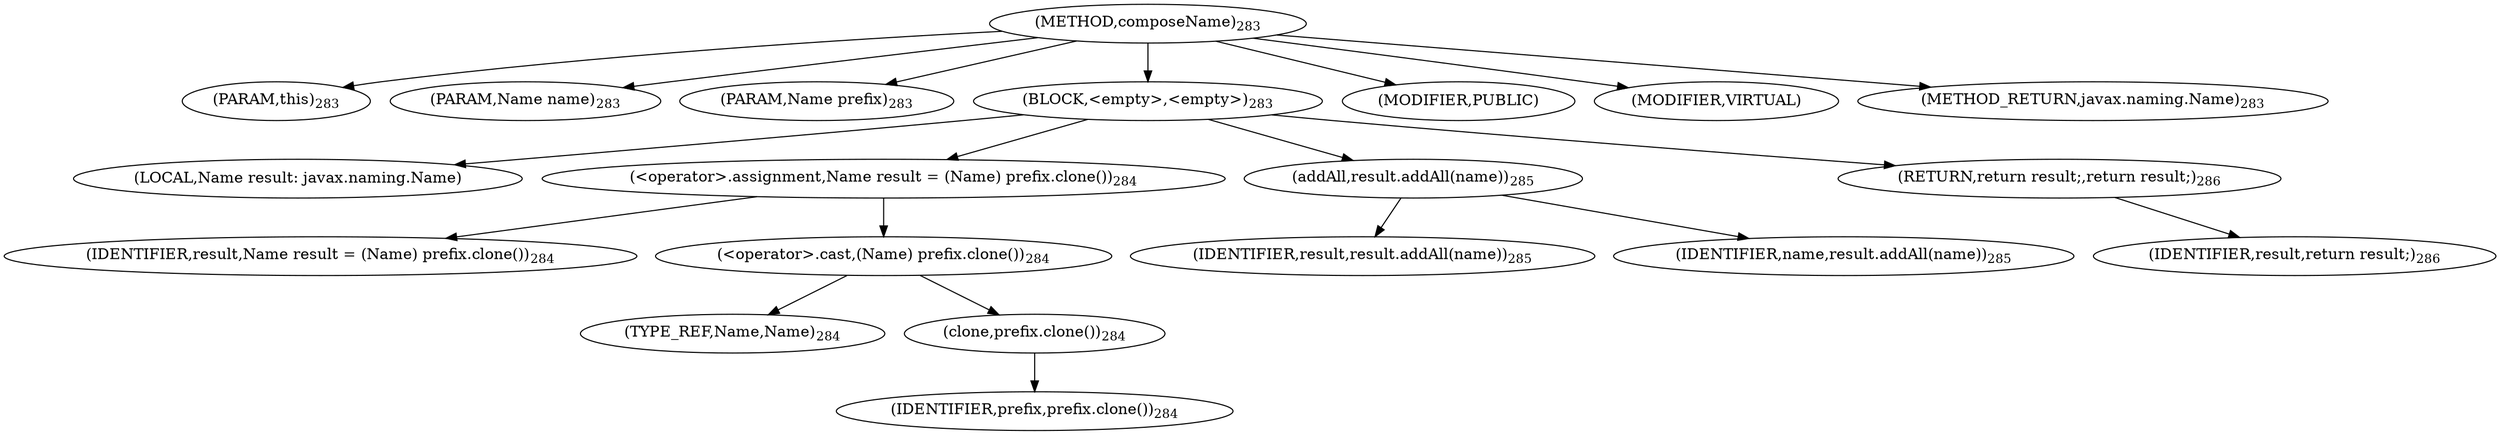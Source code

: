 digraph "composeName" {  
"1004" [label = <(METHOD,composeName)<SUB>283</SUB>> ]
"1005" [label = <(PARAM,this)<SUB>283</SUB>> ]
"1006" [label = <(PARAM,Name name)<SUB>283</SUB>> ]
"1007" [label = <(PARAM,Name prefix)<SUB>283</SUB>> ]
"1008" [label = <(BLOCK,&lt;empty&gt;,&lt;empty&gt;)<SUB>283</SUB>> ]
"1009" [label = <(LOCAL,Name result: javax.naming.Name)> ]
"1010" [label = <(&lt;operator&gt;.assignment,Name result = (Name) prefix.clone())<SUB>284</SUB>> ]
"1011" [label = <(IDENTIFIER,result,Name result = (Name) prefix.clone())<SUB>284</SUB>> ]
"1012" [label = <(&lt;operator&gt;.cast,(Name) prefix.clone())<SUB>284</SUB>> ]
"1013" [label = <(TYPE_REF,Name,Name)<SUB>284</SUB>> ]
"1014" [label = <(clone,prefix.clone())<SUB>284</SUB>> ]
"1015" [label = <(IDENTIFIER,prefix,prefix.clone())<SUB>284</SUB>> ]
"1016" [label = <(addAll,result.addAll(name))<SUB>285</SUB>> ]
"1017" [label = <(IDENTIFIER,result,result.addAll(name))<SUB>285</SUB>> ]
"1018" [label = <(IDENTIFIER,name,result.addAll(name))<SUB>285</SUB>> ]
"1019" [label = <(RETURN,return result;,return result;)<SUB>286</SUB>> ]
"1020" [label = <(IDENTIFIER,result,return result;)<SUB>286</SUB>> ]
"1021" [label = <(MODIFIER,PUBLIC)> ]
"1022" [label = <(MODIFIER,VIRTUAL)> ]
"1023" [label = <(METHOD_RETURN,javax.naming.Name)<SUB>283</SUB>> ]
  "1004" -> "1005" 
  "1004" -> "1006" 
  "1004" -> "1007" 
  "1004" -> "1008" 
  "1004" -> "1021" 
  "1004" -> "1022" 
  "1004" -> "1023" 
  "1008" -> "1009" 
  "1008" -> "1010" 
  "1008" -> "1016" 
  "1008" -> "1019" 
  "1010" -> "1011" 
  "1010" -> "1012" 
  "1012" -> "1013" 
  "1012" -> "1014" 
  "1014" -> "1015" 
  "1016" -> "1017" 
  "1016" -> "1018" 
  "1019" -> "1020" 
}
